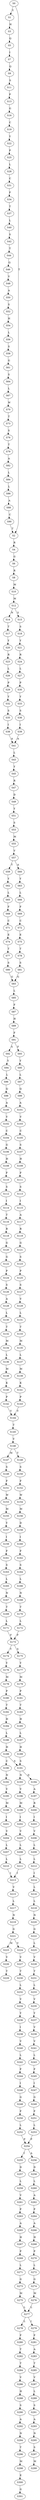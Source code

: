 strict digraph  {
	S0 -> S1 [ label = Y ];
	S0 -> S2 [ label = T ];
	S1 -> S3 [ label = H ];
	S2 -> S4 [ label = R ];
	S3 -> S5 [ label = Q ];
	S4 -> S6 [ label = G ];
	S5 -> S7 [ label = I ];
	S6 -> S8 [ label = R ];
	S7 -> S9 [ label = Q ];
	S8 -> S10 [ label = M ];
	S9 -> S11 [ label = S ];
	S10 -> S12 [ label = M ];
	S11 -> S13 [ label = P ];
	S12 -> S14 [ label = N ];
	S12 -> S15 [ label = S ];
	S13 -> S16 [ label = G ];
	S14 -> S17 [ label = T ];
	S15 -> S18 [ label = S ];
	S16 -> S19 [ label = C ];
	S17 -> S20 [ label = Y ];
	S18 -> S21 [ label = Y ];
	S19 -> S22 [ label = Y ];
	S20 -> S23 [ label = R ];
	S21 -> S24 [ label = R ];
	S22 -> S25 [ label = P ];
	S23 -> S26 [ label = L ];
	S24 -> S27 [ label = L ];
	S25 -> S28 [ label = L ];
	S26 -> S29 [ label = P ];
	S27 -> S30 [ label = P ];
	S28 -> S31 [ label = C ];
	S29 -> S32 [ label = Y ];
	S30 -> S33 [ label = Y ];
	S31 -> S34 [ label = F ];
	S32 -> S35 [ label = S ];
	S33 -> S36 [ label = S ];
	S34 -> S37 [ label = T ];
	S35 -> S38 [ label = I ];
	S36 -> S39 [ label = I ];
	S37 -> S40 [ label = L ];
	S38 -> S41 [ label = A ];
	S39 -> S41 [ label = A ];
	S40 -> S42 [ label = S ];
	S41 -> S43 [ label = L ];
	S42 -> S44 [ label = T ];
	S43 -> S45 [ label = Y ];
	S44 -> S46 [ label = Q ];
	S45 -> S47 [ label = R ];
	S46 -> S48 [ label = V ];
	S47 -> S49 [ label = D ];
	S48 -> S50 [ label = A ];
	S49 -> S51 [ label = Y ];
	S50 -> S52 [ label = S ];
	S51 -> S53 [ label = S ];
	S52 -> S54 [ label = H ];
	S53 -> S55 [ label = M ];
	S54 -> S56 [ label = L ];
	S55 -> S57 [ label = V ];
	S56 -> S58 [ label = S ];
	S57 -> S59 [ label = T ];
	S57 -> S60 [ label = A ];
	S58 -> S61 [ label = G ];
	S59 -> S62 [ label = Y ];
	S60 -> S63 [ label = Y ];
	S61 -> S64 [ label = S ];
	S62 -> S65 [ label = L ];
	S63 -> S66 [ label = L ];
	S64 -> S67 [ label = L ];
	S65 -> S68 [ label = F ];
	S66 -> S69 [ label = F ];
	S67 -> S70 [ label = W ];
	S68 -> S71 [ label = C ];
	S69 -> S72 [ label = C ];
	S70 -> S73 [ label = T ];
	S71 -> S74 [ label = E ];
	S72 -> S75 [ label = E ];
	S73 -> S76 [ label = S ];
	S74 -> S77 [ label = T ];
	S75 -> S78 [ label = T ];
	S76 -> S79 [ label = T ];
	S77 -> S80 [ label = S ];
	S78 -> S81 [ label = S ];
	S79 -> S82 [ label = A ];
	S80 -> S83 [ label = G ];
	S81 -> S83 [ label = G ];
	S82 -> S84 [ label = L ];
	S83 -> S85 [ label = L ];
	S84 -> S86 [ label = L ];
	S85 -> S87 [ label = F ];
	S86 -> S88 [ label = A ];
	S87 -> S89 [ label = H ];
	S88 -> S90 [ label = C ];
	S89 -> S91 [ label = F ];
	S90 -> S2 [ label = T ];
	S91 -> S92 [ label = S ];
	S91 -> S93 [ label = F ];
	S92 -> S94 [ label = Y ];
	S93 -> S95 [ label = Y ];
	S94 -> S96 [ label = L ];
	S95 -> S97 [ label = L ];
	S96 -> S98 [ label = Q ];
	S97 -> S99 [ label = Q ];
	S98 -> S100 [ label = A ];
	S99 -> S101 [ label = A ];
	S100 -> S102 [ label = V ];
	S101 -> S103 [ label = V ];
	S102 -> S104 [ label = C ];
	S103 -> S105 [ label = C ];
	S104 -> S106 [ label = G ];
	S105 -> S107 [ label = S ];
	S106 -> S108 [ label = H ];
	S107 -> S109 [ label = H ];
	S108 -> S110 [ label = F ];
	S109 -> S111 [ label = F ];
	S110 -> S112 [ label = S ];
	S111 -> S113 [ label = S ];
	S112 -> S114 [ label = I ];
	S113 -> S115 [ label = I ];
	S114 -> S116 [ label = T ];
	S115 -> S117 [ label = A ];
	S116 -> S118 [ label = R ];
	S117 -> S119 [ label = R ];
	S118 -> S120 [ label = G ];
	S119 -> S121 [ label = G ];
	S120 -> S122 [ label = G ];
	S121 -> S123 [ label = S ];
	S122 -> S124 [ label = P ];
	S123 -> S125 [ label = P ];
	S124 -> S126 [ label = S ];
	S125 -> S127 [ label = S ];
	S126 -> S128 [ label = A ];
	S127 -> S129 [ label = V ];
	S128 -> S130 [ label = L ];
	S129 -> S131 [ label = L ];
	S130 -> S132 [ label = T ];
	S131 -> S133 [ label = T ];
	S132 -> S134 [ label = M ];
	S133 -> S135 [ label = M ];
	S134 -> S136 [ label = L ];
	S135 -> S137 [ label = L ];
	S136 -> S138 [ label = M ];
	S137 -> S139 [ label = M ];
	S138 -> S140 [ label = K ];
	S139 -> S141 [ label = K ];
	S140 -> S142 [ label = P ];
	S141 -> S143 [ label = P ];
	S142 -> S144 [ label = V ];
	S143 -> S144 [ label = V ];
	S144 -> S145 [ label = T ];
	S145 -> S146 [ label = V ];
	S146 -> S147 [ label = M ];
	S146 -> S148 [ label = T ];
	S147 -> S149 [ label = S ];
	S148 -> S150 [ label = S ];
	S149 -> S151 [ label = F ];
	S150 -> S152 [ label = F ];
	S151 -> S153 [ label = W ];
	S152 -> S154 [ label = W ];
	S153 -> S155 [ label = M ];
	S154 -> S156 [ label = M ];
	S155 -> S157 [ label = Y ];
	S156 -> S158 [ label = D ];
	S157 -> S159 [ label = I ];
	S158 -> S160 [ label = I ];
	S159 -> S161 [ label = F ];
	S160 -> S162 [ label = F ];
	S161 -> S163 [ label = S ];
	S162 -> S164 [ label = S ];
	S163 -> S165 [ label = L ];
	S164 -> S166 [ label = L ];
	S165 -> S167 [ label = N ];
	S166 -> S168 [ label = N ];
	S167 -> S169 [ label = T ];
	S168 -> S170 [ label = T ];
	S169 -> S171 [ label = L ];
	S170 -> S172 [ label = L ];
	S171 -> S173 [ label = F ];
	S172 -> S173 [ label = F ];
	S173 -> S174 [ label = Y ];
	S173 -> S175 [ label = S ];
	S174 -> S176 [ label = Y ];
	S175 -> S177 [ label = Y ];
	S176 -> S178 [ label = M ];
	S177 -> S179 [ label = M ];
	S178 -> S180 [ label = P ];
	S179 -> S181 [ label = P ];
	S180 -> S182 [ label = T ];
	S181 -> S183 [ label = T ];
	S182 -> S184 [ label = H ];
	S183 -> S185 [ label = H ];
	S184 -> S186 [ label = L ];
	S185 -> S187 [ label = L ];
	S186 -> S188 [ label = H ];
	S187 -> S189 [ label = H ];
	S188 -> S190 [ label = C ];
	S188 -> S191 [ label = S ];
	S189 -> S191 [ label = S ];
	S190 -> S192 [ label = N ];
	S191 -> S193 [ label = N ];
	S191 -> S194 [ label = D ];
	S192 -> S195 [ label = V ];
	S193 -> S196 [ label = V ];
	S194 -> S197 [ label = A ];
	S195 -> S198 [ label = M ];
	S196 -> S199 [ label = M ];
	S197 -> S200 [ label = R ];
	S198 -> S201 [ label = I ];
	S199 -> S202 [ label = I ];
	S200 -> S203 [ label = I ];
	S201 -> S204 [ label = V ];
	S202 -> S205 [ label = V ];
	S203 -> S206 [ label = V ];
	S204 -> S207 [ label = L ];
	S205 -> S208 [ label = L ];
	S206 -> S209 [ label = L ];
	S207 -> S210 [ label = L ];
	S208 -> S211 [ label = L ];
	S209 -> S212 [ label = L ];
	S210 -> S213 [ label = I ];
	S211 -> S213 [ label = I ];
	S212 -> S214 [ label = I ];
	S213 -> S215 [ label = V ];
	S214 -> S216 [ label = L ];
	S215 -> S217 [ label = L ];
	S216 -> S218 [ label = L ];
	S217 -> S219 [ label = N ];
	S218 -> S220 [ label = N ];
	S219 -> S221 [ label = G ];
	S220 -> S222 [ label = G ];
	S221 -> S223 [ label = M ];
	S221 -> S224 [ label = V ];
	S222 -> S225 [ label = L ];
	S223 -> S226 [ label = V ];
	S224 -> S227 [ label = V ];
	S225 -> S228 [ label = V ];
	S226 -> S229 [ label = T ];
	S227 -> S230 [ label = T ];
	S228 -> S231 [ label = T ];
	S230 -> S232 [ label = L ];
	S231 -> S233 [ label = L ];
	S232 -> S234 [ label = V ];
	S233 -> S235 [ label = V ];
	S234 -> S236 [ label = Y ];
	S235 -> S237 [ label = Y ];
	S236 -> S238 [ label = I ];
	S237 -> S239 [ label = V ];
	S238 -> S240 [ label = V ];
	S239 -> S241 [ label = V ];
	S240 -> S242 [ label = L ];
	S241 -> S243 [ label = L ];
	S242 -> S244 [ label = F ];
	S243 -> S245 [ label = F ];
	S244 -> S246 [ label = I ];
	S245 -> S247 [ label = I ];
	S246 -> S248 [ label = G ];
	S247 -> S249 [ label = G ];
	S248 -> S250 [ label = F ];
	S249 -> S251 [ label = F ];
	S250 -> S252 [ label = L ];
	S251 -> S253 [ label = L ];
	S252 -> S254 [ label = P ];
	S253 -> S254 [ label = P ];
	S254 -> S255 [ label = I ];
	S254 -> S256 [ label = A ];
	S255 -> S257 [ label = D ];
	S256 -> S258 [ label = D ];
	S257 -> S259 [ label = L ];
	S258 -> S260 [ label = L ];
	S259 -> S261 [ label = V ];
	S260 -> S262 [ label = A ];
	S261 -> S263 [ label = P ];
	S262 -> S264 [ label = P ];
	S263 -> S265 [ label = A ];
	S264 -> S266 [ label = A ];
	S265 -> S267 [ label = H ];
	S266 -> S268 [ label = H ];
	S267 -> S269 [ label = P ];
	S268 -> S270 [ label = P ];
	S269 -> S271 [ label = L ];
	S270 -> S272 [ label = L ];
	S271 -> S273 [ label = G ];
	S272 -> S274 [ label = G ];
	S273 -> S275 [ label = M ];
	S274 -> S276 [ label = M ];
	S275 -> S277 [ label = L ];
	S276 -> S277 [ label = L ];
	S277 -> S278 [ label = L ];
	S277 -> S279 [ label = I ];
	S278 -> S280 [ label = F ];
	S279 -> S281 [ label = F ];
	S280 -> S282 [ label = T ];
	S281 -> S283 [ label = A ];
	S282 -> S284 [ label = T ];
	S283 -> S285 [ label = T ];
	S284 -> S286 [ label = V ];
	S285 -> S287 [ label = V ];
	S286 -> S288 [ label = H ];
	S287 -> S289 [ label = L ];
	S288 -> S290 [ label = S ];
	S289 -> S291 [ label = S ];
	S290 -> S292 [ label = A ];
	S291 -> S293 [ label = A ];
	S292 -> S294 [ label = N ];
	S293 -> S295 [ label = N ];
	S294 -> S296 [ label = T ];
	S295 -> S297 [ label = S ];
	S296 -> S298 [ label = M ];
	S297 -> S299 [ label = M ];
	S298 -> S300 [ label = E ];
	S300 -> S301 [ label = G ];
}
